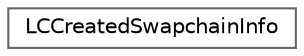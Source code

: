 digraph "类继承关系图"
{
 // LATEX_PDF_SIZE
  bgcolor="transparent";
  edge [fontname=Helvetica,fontsize=10,labelfontname=Helvetica,labelfontsize=10];
  node [fontname=Helvetica,fontsize=10,shape=box,height=0.2,width=0.4];
  rankdir="LR";
  Node0 [id="Node000000",label="LCCreatedSwapchainInfo",height=0.2,width=0.4,color="grey40", fillcolor="white", style="filled",URL="$struct_l_c_created_swapchain_info.html",tooltip=" "];
}
